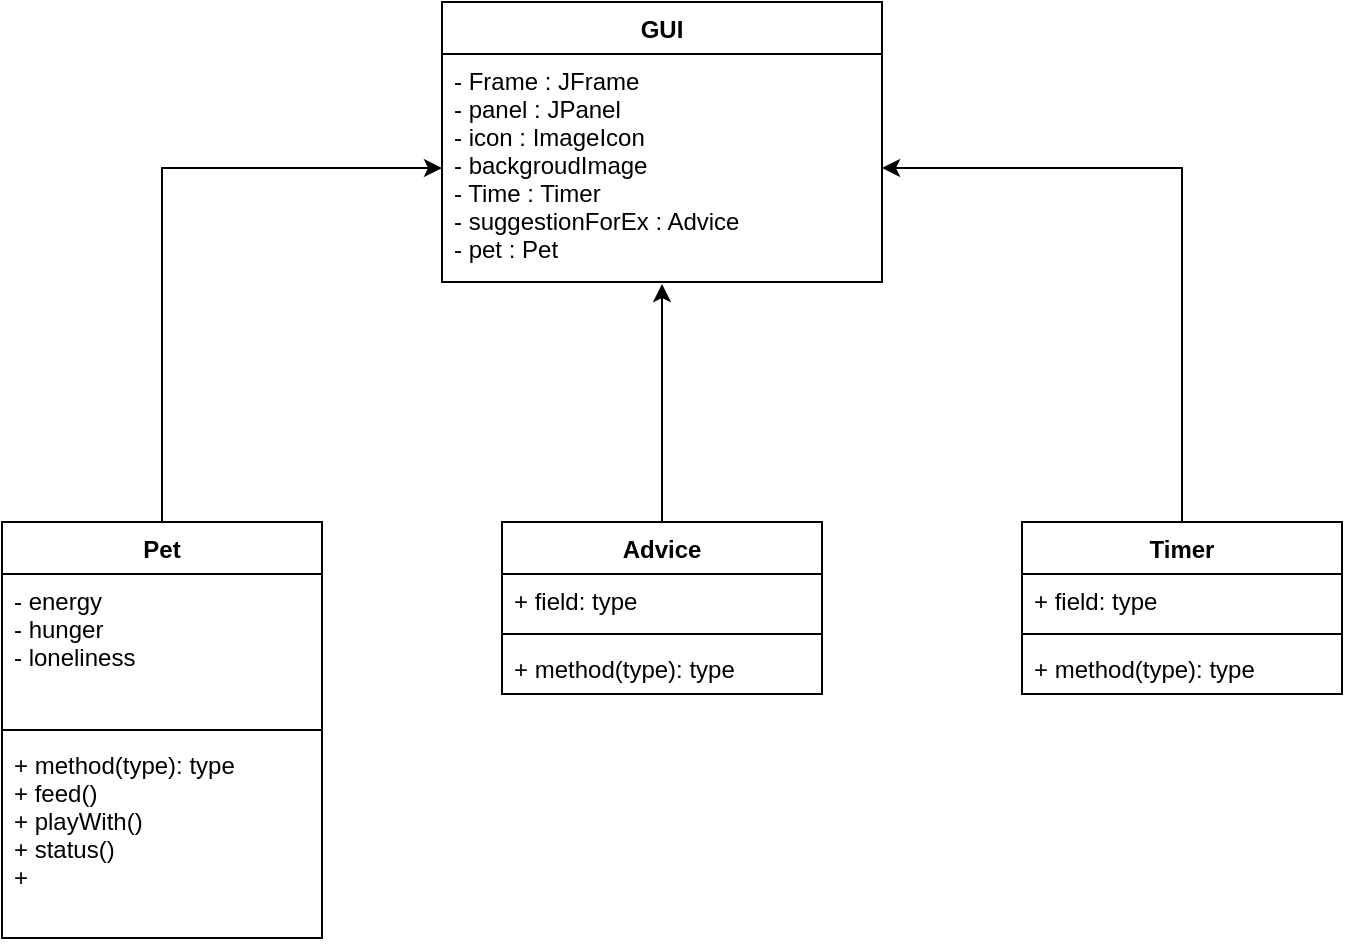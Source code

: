 <mxfile version="17.1.3" type="github">
  <diagram id="LAHf234PuEYqPRMlwhuY" name="Page-1">
    <mxGraphModel dx="946" dy="513" grid="1" gridSize="10" guides="1" tooltips="1" connect="1" arrows="1" fold="1" page="1" pageScale="1" pageWidth="850" pageHeight="1100" math="0" shadow="0">
      <root>
        <mxCell id="0" />
        <mxCell id="1" parent="0" />
        <mxCell id="VuosMQj6SovbZuhu6wnh-3" style="edgeStyle=orthogonalEdgeStyle;rounded=0;orthogonalLoop=1;jettySize=auto;html=1;" edge="1" parent="1" source="o-A4uqS1qE9l4wg6-O4E-10" target="o-A4uqS1qE9l4wg6-O4E-23">
          <mxGeometry relative="1" as="geometry" />
        </mxCell>
        <mxCell id="o-A4uqS1qE9l4wg6-O4E-10" value="Pet" style="swimlane;fontStyle=1;align=center;verticalAlign=top;childLayout=stackLayout;horizontal=1;startSize=26;horizontalStack=0;resizeParent=1;resizeParentMax=0;resizeLast=0;collapsible=1;marginBottom=0;strokeWidth=1;" parent="1" vertex="1">
          <mxGeometry x="90" y="350" width="160" height="208" as="geometry" />
        </mxCell>
        <mxCell id="o-A4uqS1qE9l4wg6-O4E-11" value="- energy&#xa;- hunger&#xa;- loneliness" style="text;strokeColor=none;fillColor=none;align=left;verticalAlign=top;spacingLeft=4;spacingRight=4;overflow=hidden;rotatable=0;points=[[0,0.5],[1,0.5]];portConstraint=eastwest;" parent="o-A4uqS1qE9l4wg6-O4E-10" vertex="1">
          <mxGeometry y="26" width="160" height="74" as="geometry" />
        </mxCell>
        <mxCell id="o-A4uqS1qE9l4wg6-O4E-12" value="" style="line;strokeWidth=1;fillColor=none;align=left;verticalAlign=middle;spacingTop=-1;spacingLeft=3;spacingRight=3;rotatable=0;labelPosition=right;points=[];portConstraint=eastwest;" parent="o-A4uqS1qE9l4wg6-O4E-10" vertex="1">
          <mxGeometry y="100" width="160" height="8" as="geometry" />
        </mxCell>
        <mxCell id="o-A4uqS1qE9l4wg6-O4E-13" value="+ method(type): type&#xa;+ feed()&#xa;+ playWith()&#xa;+ status()&#xa;+" style="text;strokeColor=none;fillColor=none;align=left;verticalAlign=top;spacingLeft=4;spacingRight=4;overflow=hidden;rotatable=0;points=[[0,0.5],[1,0.5]];portConstraint=eastwest;" parent="o-A4uqS1qE9l4wg6-O4E-10" vertex="1">
          <mxGeometry y="108" width="160" height="100" as="geometry" />
        </mxCell>
        <mxCell id="VuosMQj6SovbZuhu6wnh-5" style="edgeStyle=orthogonalEdgeStyle;rounded=0;orthogonalLoop=1;jettySize=auto;html=1;entryX=1;entryY=0.5;entryDx=0;entryDy=0;" edge="1" parent="1" source="o-A4uqS1qE9l4wg6-O4E-14" target="o-A4uqS1qE9l4wg6-O4E-23">
          <mxGeometry relative="1" as="geometry" />
        </mxCell>
        <mxCell id="o-A4uqS1qE9l4wg6-O4E-14" value="Timer" style="swimlane;fontStyle=1;align=center;verticalAlign=top;childLayout=stackLayout;horizontal=1;startSize=26;horizontalStack=0;resizeParent=1;resizeParentMax=0;resizeLast=0;collapsible=1;marginBottom=0;strokeWidth=1;" parent="1" vertex="1">
          <mxGeometry x="600" y="350" width="160" height="86" as="geometry" />
        </mxCell>
        <mxCell id="o-A4uqS1qE9l4wg6-O4E-15" value="+ field: type" style="text;strokeColor=none;fillColor=none;align=left;verticalAlign=top;spacingLeft=4;spacingRight=4;overflow=hidden;rotatable=0;points=[[0,0.5],[1,0.5]];portConstraint=eastwest;" parent="o-A4uqS1qE9l4wg6-O4E-14" vertex="1">
          <mxGeometry y="26" width="160" height="26" as="geometry" />
        </mxCell>
        <mxCell id="o-A4uqS1qE9l4wg6-O4E-16" value="" style="line;strokeWidth=1;fillColor=none;align=left;verticalAlign=middle;spacingTop=-1;spacingLeft=3;spacingRight=3;rotatable=0;labelPosition=right;points=[];portConstraint=eastwest;" parent="o-A4uqS1qE9l4wg6-O4E-14" vertex="1">
          <mxGeometry y="52" width="160" height="8" as="geometry" />
        </mxCell>
        <mxCell id="o-A4uqS1qE9l4wg6-O4E-17" value="+ method(type): type" style="text;strokeColor=none;fillColor=none;align=left;verticalAlign=top;spacingLeft=4;spacingRight=4;overflow=hidden;rotatable=0;points=[[0,0.5],[1,0.5]];portConstraint=eastwest;" parent="o-A4uqS1qE9l4wg6-O4E-14" vertex="1">
          <mxGeometry y="60" width="160" height="26" as="geometry" />
        </mxCell>
        <mxCell id="VuosMQj6SovbZuhu6wnh-4" style="edgeStyle=orthogonalEdgeStyle;rounded=0;orthogonalLoop=1;jettySize=auto;html=1;entryX=0.5;entryY=1.009;entryDx=0;entryDy=0;entryPerimeter=0;" edge="1" parent="1" source="o-A4uqS1qE9l4wg6-O4E-18" target="o-A4uqS1qE9l4wg6-O4E-23">
          <mxGeometry relative="1" as="geometry" />
        </mxCell>
        <mxCell id="o-A4uqS1qE9l4wg6-O4E-18" value="Advice" style="swimlane;fontStyle=1;align=center;verticalAlign=top;childLayout=stackLayout;horizontal=1;startSize=26;horizontalStack=0;resizeParent=1;resizeParentMax=0;resizeLast=0;collapsible=1;marginBottom=0;strokeWidth=1;" parent="1" vertex="1">
          <mxGeometry x="340" y="350" width="160" height="86" as="geometry" />
        </mxCell>
        <mxCell id="o-A4uqS1qE9l4wg6-O4E-19" value="+ field: type" style="text;strokeColor=none;fillColor=none;align=left;verticalAlign=top;spacingLeft=4;spacingRight=4;overflow=hidden;rotatable=0;points=[[0,0.5],[1,0.5]];portConstraint=eastwest;" parent="o-A4uqS1qE9l4wg6-O4E-18" vertex="1">
          <mxGeometry y="26" width="160" height="26" as="geometry" />
        </mxCell>
        <mxCell id="o-A4uqS1qE9l4wg6-O4E-20" value="" style="line;strokeWidth=1;fillColor=none;align=left;verticalAlign=middle;spacingTop=-1;spacingLeft=3;spacingRight=3;rotatable=0;labelPosition=right;points=[];portConstraint=eastwest;" parent="o-A4uqS1qE9l4wg6-O4E-18" vertex="1">
          <mxGeometry y="52" width="160" height="8" as="geometry" />
        </mxCell>
        <mxCell id="o-A4uqS1qE9l4wg6-O4E-21" value="+ method(type): type" style="text;strokeColor=none;fillColor=none;align=left;verticalAlign=top;spacingLeft=4;spacingRight=4;overflow=hidden;rotatable=0;points=[[0,0.5],[1,0.5]];portConstraint=eastwest;" parent="o-A4uqS1qE9l4wg6-O4E-18" vertex="1">
          <mxGeometry y="60" width="160" height="26" as="geometry" />
        </mxCell>
        <mxCell id="o-A4uqS1qE9l4wg6-O4E-22" value="GUI&#xa;" style="swimlane;fontStyle=1;align=center;verticalAlign=top;childLayout=stackLayout;horizontal=1;startSize=26;horizontalStack=0;resizeParent=1;resizeParentMax=0;resizeLast=0;collapsible=1;marginBottom=0;strokeWidth=1;" parent="1" vertex="1">
          <mxGeometry x="310" y="90" width="220" height="140" as="geometry" />
        </mxCell>
        <mxCell id="o-A4uqS1qE9l4wg6-O4E-23" value="- Frame : JFrame&#xa;- panel : JPanel&#xa;- icon : ImageIcon&#xa;- backgroudImage&#xa;- Time : Timer&#xa;- suggestionForEx : Advice&#xa;- pet : Pet" style="text;strokeColor=none;fillColor=none;align=left;verticalAlign=top;spacingLeft=4;spacingRight=4;overflow=hidden;rotatable=0;points=[[0,0.5],[1,0.5]];portConstraint=eastwest;" parent="o-A4uqS1qE9l4wg6-O4E-22" vertex="1">
          <mxGeometry y="26" width="220" height="114" as="geometry" />
        </mxCell>
      </root>
    </mxGraphModel>
  </diagram>
</mxfile>
